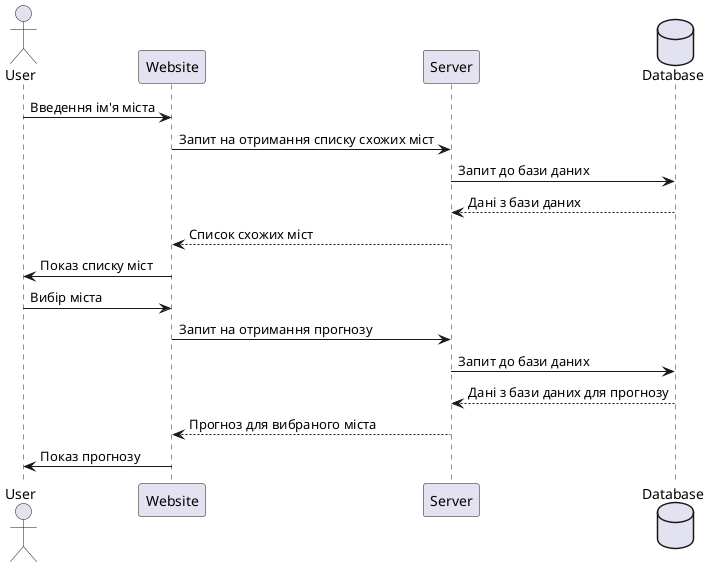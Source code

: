 @startuml
actor User as U
participant Website as W
participant Server as S
database Database as DB

U -> W: Введення ім'я міста
W -> S: Запит на отримання списку схожих міст
S -> DB: Запит до бази даних
DB --> S: Дані з бази даних
S --> W: Список схожих міст
W -> U: Показ списку міст
U -> W: Вибір міста
W -> S: Запит на отримання прогнозу
S -> DB: Запит до бази даних
DB --> S: Дані з бази даних для прогнозу
S --> W: Прогноз для вибраного міста
W -> U: Показ прогнозу
@enduml